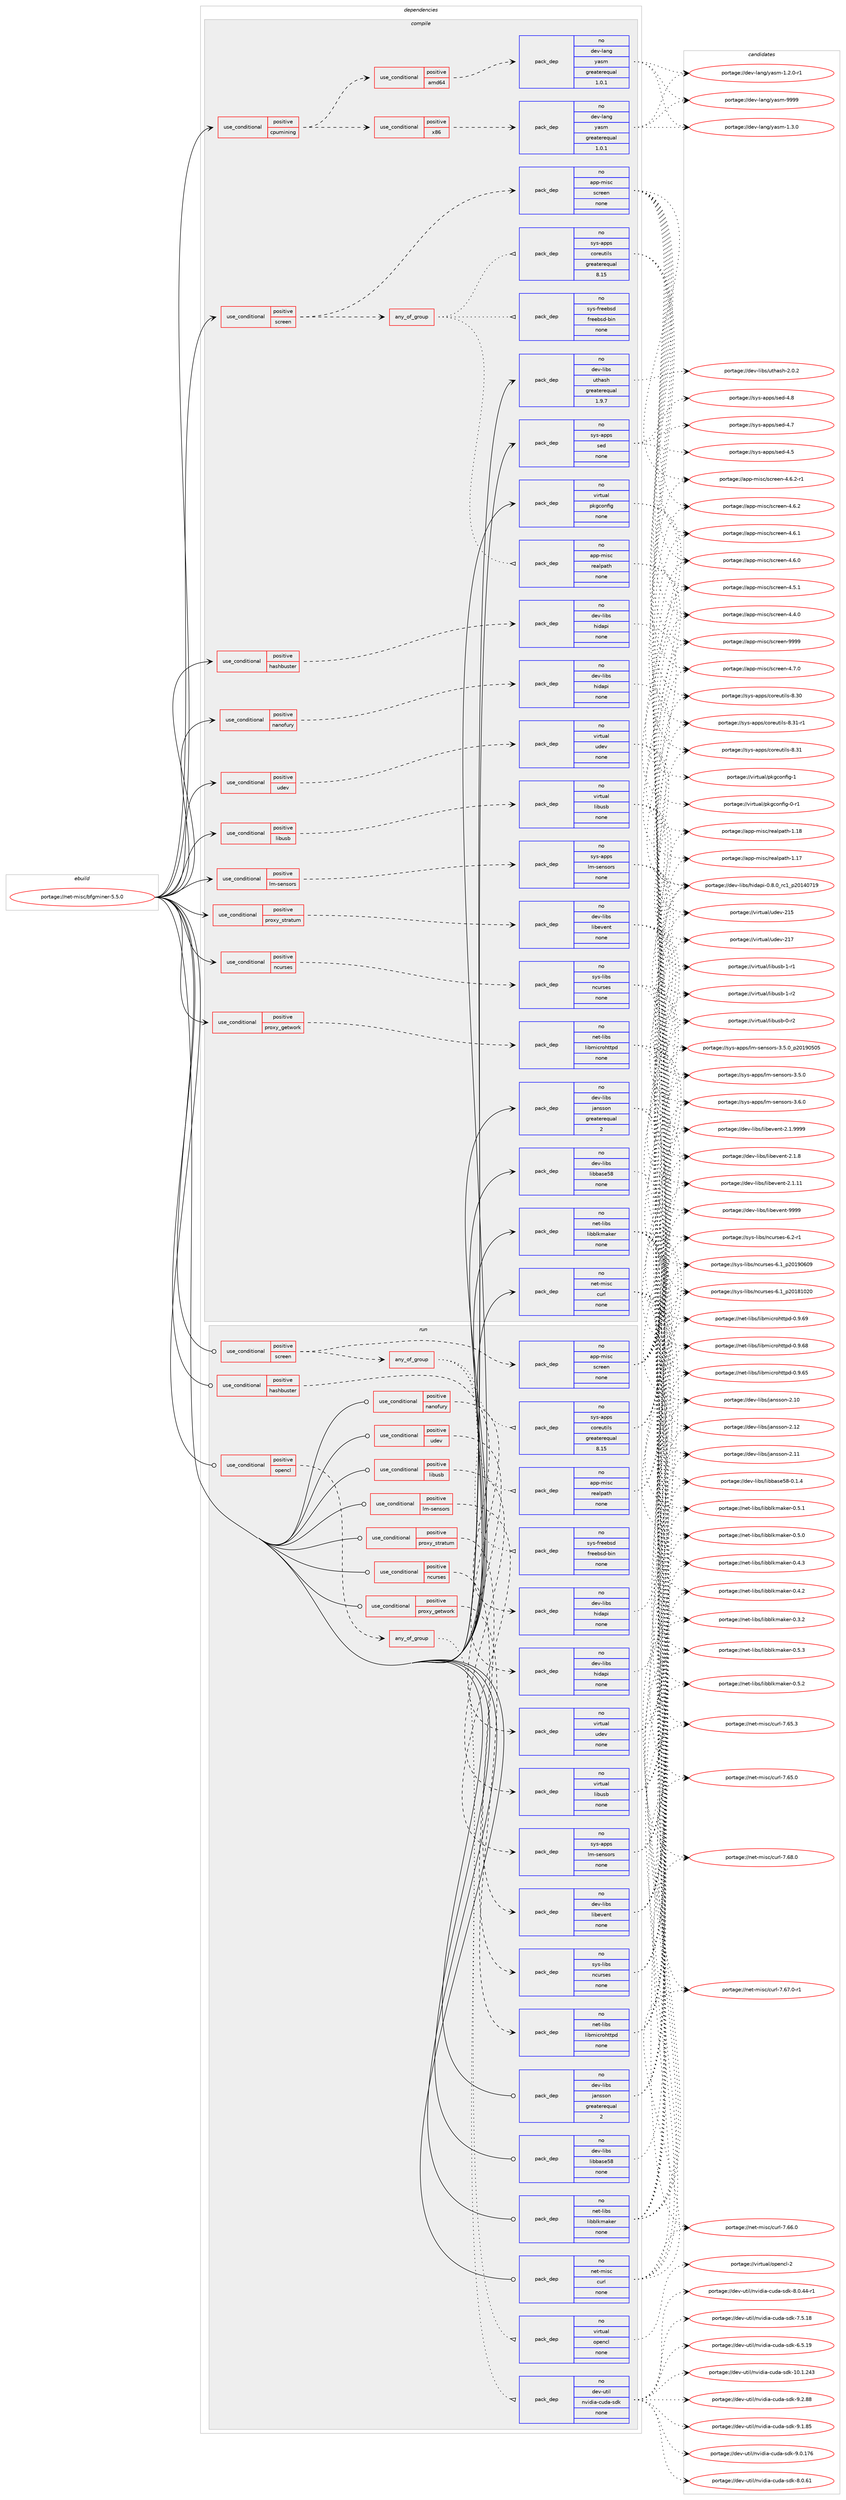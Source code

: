 digraph prolog {

# *************
# Graph options
# *************

newrank=true;
concentrate=true;
compound=true;
graph [rankdir=LR,fontname=Helvetica,fontsize=10,ranksep=1.5];#, ranksep=2.5, nodesep=0.2];
edge  [arrowhead=vee];
node  [fontname=Helvetica,fontsize=10];

# **********
# The ebuild
# **********

subgraph cluster_leftcol {
color=gray;
rank=same;
label=<<i>ebuild</i>>;
id [label="portage://net-misc/bfgminer-5.5.0", color=red, width=4, href="../net-misc/bfgminer-5.5.0.svg"];
}

# ****************
# The dependencies
# ****************

subgraph cluster_midcol {
color=gray;
label=<<i>dependencies</i>>;
subgraph cluster_compile {
fillcolor="#eeeeee";
style=filled;
label=<<i>compile</i>>;
subgraph cond27319 {
dependency130583 [label=<<TABLE BORDER="0" CELLBORDER="1" CELLSPACING="0" CELLPADDING="4"><TR><TD ROWSPAN="3" CELLPADDING="10">use_conditional</TD></TR><TR><TD>positive</TD></TR><TR><TD>cpumining</TD></TR></TABLE>>, shape=none, color=red];
subgraph cond27320 {
dependency130584 [label=<<TABLE BORDER="0" CELLBORDER="1" CELLSPACING="0" CELLPADDING="4"><TR><TD ROWSPAN="3" CELLPADDING="10">use_conditional</TD></TR><TR><TD>positive</TD></TR><TR><TD>amd64</TD></TR></TABLE>>, shape=none, color=red];
subgraph pack101093 {
dependency130585 [label=<<TABLE BORDER="0" CELLBORDER="1" CELLSPACING="0" CELLPADDING="4" WIDTH="220"><TR><TD ROWSPAN="6" CELLPADDING="30">pack_dep</TD></TR><TR><TD WIDTH="110">no</TD></TR><TR><TD>dev-lang</TD></TR><TR><TD>yasm</TD></TR><TR><TD>greaterequal</TD></TR><TR><TD>1.0.1</TD></TR></TABLE>>, shape=none, color=blue];
}
dependency130584:e -> dependency130585:w [weight=20,style="dashed",arrowhead="vee"];
}
dependency130583:e -> dependency130584:w [weight=20,style="dashed",arrowhead="vee"];
subgraph cond27321 {
dependency130586 [label=<<TABLE BORDER="0" CELLBORDER="1" CELLSPACING="0" CELLPADDING="4"><TR><TD ROWSPAN="3" CELLPADDING="10">use_conditional</TD></TR><TR><TD>positive</TD></TR><TR><TD>x86</TD></TR></TABLE>>, shape=none, color=red];
subgraph pack101094 {
dependency130587 [label=<<TABLE BORDER="0" CELLBORDER="1" CELLSPACING="0" CELLPADDING="4" WIDTH="220"><TR><TD ROWSPAN="6" CELLPADDING="30">pack_dep</TD></TR><TR><TD WIDTH="110">no</TD></TR><TR><TD>dev-lang</TD></TR><TR><TD>yasm</TD></TR><TR><TD>greaterequal</TD></TR><TR><TD>1.0.1</TD></TR></TABLE>>, shape=none, color=blue];
}
dependency130586:e -> dependency130587:w [weight=20,style="dashed",arrowhead="vee"];
}
dependency130583:e -> dependency130586:w [weight=20,style="dashed",arrowhead="vee"];
}
id:e -> dependency130583:w [weight=20,style="solid",arrowhead="vee"];
subgraph cond27322 {
dependency130588 [label=<<TABLE BORDER="0" CELLBORDER="1" CELLSPACING="0" CELLPADDING="4"><TR><TD ROWSPAN="3" CELLPADDING="10">use_conditional</TD></TR><TR><TD>positive</TD></TR><TR><TD>hashbuster</TD></TR></TABLE>>, shape=none, color=red];
subgraph pack101095 {
dependency130589 [label=<<TABLE BORDER="0" CELLBORDER="1" CELLSPACING="0" CELLPADDING="4" WIDTH="220"><TR><TD ROWSPAN="6" CELLPADDING="30">pack_dep</TD></TR><TR><TD WIDTH="110">no</TD></TR><TR><TD>dev-libs</TD></TR><TR><TD>hidapi</TD></TR><TR><TD>none</TD></TR><TR><TD></TD></TR></TABLE>>, shape=none, color=blue];
}
dependency130588:e -> dependency130589:w [weight=20,style="dashed",arrowhead="vee"];
}
id:e -> dependency130588:w [weight=20,style="solid",arrowhead="vee"];
subgraph cond27323 {
dependency130590 [label=<<TABLE BORDER="0" CELLBORDER="1" CELLSPACING="0" CELLPADDING="4"><TR><TD ROWSPAN="3" CELLPADDING="10">use_conditional</TD></TR><TR><TD>positive</TD></TR><TR><TD>libusb</TD></TR></TABLE>>, shape=none, color=red];
subgraph pack101096 {
dependency130591 [label=<<TABLE BORDER="0" CELLBORDER="1" CELLSPACING="0" CELLPADDING="4" WIDTH="220"><TR><TD ROWSPAN="6" CELLPADDING="30">pack_dep</TD></TR><TR><TD WIDTH="110">no</TD></TR><TR><TD>virtual</TD></TR><TR><TD>libusb</TD></TR><TR><TD>none</TD></TR><TR><TD></TD></TR></TABLE>>, shape=none, color=blue];
}
dependency130590:e -> dependency130591:w [weight=20,style="dashed",arrowhead="vee"];
}
id:e -> dependency130590:w [weight=20,style="solid",arrowhead="vee"];
subgraph cond27324 {
dependency130592 [label=<<TABLE BORDER="0" CELLBORDER="1" CELLSPACING="0" CELLPADDING="4"><TR><TD ROWSPAN="3" CELLPADDING="10">use_conditional</TD></TR><TR><TD>positive</TD></TR><TR><TD>lm-sensors</TD></TR></TABLE>>, shape=none, color=red];
subgraph pack101097 {
dependency130593 [label=<<TABLE BORDER="0" CELLBORDER="1" CELLSPACING="0" CELLPADDING="4" WIDTH="220"><TR><TD ROWSPAN="6" CELLPADDING="30">pack_dep</TD></TR><TR><TD WIDTH="110">no</TD></TR><TR><TD>sys-apps</TD></TR><TR><TD>lm-sensors</TD></TR><TR><TD>none</TD></TR><TR><TD></TD></TR></TABLE>>, shape=none, color=blue];
}
dependency130592:e -> dependency130593:w [weight=20,style="dashed",arrowhead="vee"];
}
id:e -> dependency130592:w [weight=20,style="solid",arrowhead="vee"];
subgraph cond27325 {
dependency130594 [label=<<TABLE BORDER="0" CELLBORDER="1" CELLSPACING="0" CELLPADDING="4"><TR><TD ROWSPAN="3" CELLPADDING="10">use_conditional</TD></TR><TR><TD>positive</TD></TR><TR><TD>nanofury</TD></TR></TABLE>>, shape=none, color=red];
subgraph pack101098 {
dependency130595 [label=<<TABLE BORDER="0" CELLBORDER="1" CELLSPACING="0" CELLPADDING="4" WIDTH="220"><TR><TD ROWSPAN="6" CELLPADDING="30">pack_dep</TD></TR><TR><TD WIDTH="110">no</TD></TR><TR><TD>dev-libs</TD></TR><TR><TD>hidapi</TD></TR><TR><TD>none</TD></TR><TR><TD></TD></TR></TABLE>>, shape=none, color=blue];
}
dependency130594:e -> dependency130595:w [weight=20,style="dashed",arrowhead="vee"];
}
id:e -> dependency130594:w [weight=20,style="solid",arrowhead="vee"];
subgraph cond27326 {
dependency130596 [label=<<TABLE BORDER="0" CELLBORDER="1" CELLSPACING="0" CELLPADDING="4"><TR><TD ROWSPAN="3" CELLPADDING="10">use_conditional</TD></TR><TR><TD>positive</TD></TR><TR><TD>ncurses</TD></TR></TABLE>>, shape=none, color=red];
subgraph pack101099 {
dependency130597 [label=<<TABLE BORDER="0" CELLBORDER="1" CELLSPACING="0" CELLPADDING="4" WIDTH="220"><TR><TD ROWSPAN="6" CELLPADDING="30">pack_dep</TD></TR><TR><TD WIDTH="110">no</TD></TR><TR><TD>sys-libs</TD></TR><TR><TD>ncurses</TD></TR><TR><TD>none</TD></TR><TR><TD></TD></TR></TABLE>>, shape=none, color=blue];
}
dependency130596:e -> dependency130597:w [weight=20,style="dashed",arrowhead="vee"];
}
id:e -> dependency130596:w [weight=20,style="solid",arrowhead="vee"];
subgraph cond27327 {
dependency130598 [label=<<TABLE BORDER="0" CELLBORDER="1" CELLSPACING="0" CELLPADDING="4"><TR><TD ROWSPAN="3" CELLPADDING="10">use_conditional</TD></TR><TR><TD>positive</TD></TR><TR><TD>proxy_getwork</TD></TR></TABLE>>, shape=none, color=red];
subgraph pack101100 {
dependency130599 [label=<<TABLE BORDER="0" CELLBORDER="1" CELLSPACING="0" CELLPADDING="4" WIDTH="220"><TR><TD ROWSPAN="6" CELLPADDING="30">pack_dep</TD></TR><TR><TD WIDTH="110">no</TD></TR><TR><TD>net-libs</TD></TR><TR><TD>libmicrohttpd</TD></TR><TR><TD>none</TD></TR><TR><TD></TD></TR></TABLE>>, shape=none, color=blue];
}
dependency130598:e -> dependency130599:w [weight=20,style="dashed",arrowhead="vee"];
}
id:e -> dependency130598:w [weight=20,style="solid",arrowhead="vee"];
subgraph cond27328 {
dependency130600 [label=<<TABLE BORDER="0" CELLBORDER="1" CELLSPACING="0" CELLPADDING="4"><TR><TD ROWSPAN="3" CELLPADDING="10">use_conditional</TD></TR><TR><TD>positive</TD></TR><TR><TD>proxy_stratum</TD></TR></TABLE>>, shape=none, color=red];
subgraph pack101101 {
dependency130601 [label=<<TABLE BORDER="0" CELLBORDER="1" CELLSPACING="0" CELLPADDING="4" WIDTH="220"><TR><TD ROWSPAN="6" CELLPADDING="30">pack_dep</TD></TR><TR><TD WIDTH="110">no</TD></TR><TR><TD>dev-libs</TD></TR><TR><TD>libevent</TD></TR><TR><TD>none</TD></TR><TR><TD></TD></TR></TABLE>>, shape=none, color=blue];
}
dependency130600:e -> dependency130601:w [weight=20,style="dashed",arrowhead="vee"];
}
id:e -> dependency130600:w [weight=20,style="solid",arrowhead="vee"];
subgraph cond27329 {
dependency130602 [label=<<TABLE BORDER="0" CELLBORDER="1" CELLSPACING="0" CELLPADDING="4"><TR><TD ROWSPAN="3" CELLPADDING="10">use_conditional</TD></TR><TR><TD>positive</TD></TR><TR><TD>screen</TD></TR></TABLE>>, shape=none, color=red];
subgraph pack101102 {
dependency130603 [label=<<TABLE BORDER="0" CELLBORDER="1" CELLSPACING="0" CELLPADDING="4" WIDTH="220"><TR><TD ROWSPAN="6" CELLPADDING="30">pack_dep</TD></TR><TR><TD WIDTH="110">no</TD></TR><TR><TD>app-misc</TD></TR><TR><TD>screen</TD></TR><TR><TD>none</TD></TR><TR><TD></TD></TR></TABLE>>, shape=none, color=blue];
}
dependency130602:e -> dependency130603:w [weight=20,style="dashed",arrowhead="vee"];
subgraph any2033 {
dependency130604 [label=<<TABLE BORDER="0" CELLBORDER="1" CELLSPACING="0" CELLPADDING="4"><TR><TD CELLPADDING="10">any_of_group</TD></TR></TABLE>>, shape=none, color=red];subgraph pack101103 {
dependency130605 [label=<<TABLE BORDER="0" CELLBORDER="1" CELLSPACING="0" CELLPADDING="4" WIDTH="220"><TR><TD ROWSPAN="6" CELLPADDING="30">pack_dep</TD></TR><TR><TD WIDTH="110">no</TD></TR><TR><TD>sys-apps</TD></TR><TR><TD>coreutils</TD></TR><TR><TD>greaterequal</TD></TR><TR><TD>8.15</TD></TR></TABLE>>, shape=none, color=blue];
}
dependency130604:e -> dependency130605:w [weight=20,style="dotted",arrowhead="oinv"];
subgraph pack101104 {
dependency130606 [label=<<TABLE BORDER="0" CELLBORDER="1" CELLSPACING="0" CELLPADDING="4" WIDTH="220"><TR><TD ROWSPAN="6" CELLPADDING="30">pack_dep</TD></TR><TR><TD WIDTH="110">no</TD></TR><TR><TD>sys-freebsd</TD></TR><TR><TD>freebsd-bin</TD></TR><TR><TD>none</TD></TR><TR><TD></TD></TR></TABLE>>, shape=none, color=blue];
}
dependency130604:e -> dependency130606:w [weight=20,style="dotted",arrowhead="oinv"];
subgraph pack101105 {
dependency130607 [label=<<TABLE BORDER="0" CELLBORDER="1" CELLSPACING="0" CELLPADDING="4" WIDTH="220"><TR><TD ROWSPAN="6" CELLPADDING="30">pack_dep</TD></TR><TR><TD WIDTH="110">no</TD></TR><TR><TD>app-misc</TD></TR><TR><TD>realpath</TD></TR><TR><TD>none</TD></TR><TR><TD></TD></TR></TABLE>>, shape=none, color=blue];
}
dependency130604:e -> dependency130607:w [weight=20,style="dotted",arrowhead="oinv"];
}
dependency130602:e -> dependency130604:w [weight=20,style="dashed",arrowhead="vee"];
}
id:e -> dependency130602:w [weight=20,style="solid",arrowhead="vee"];
subgraph cond27330 {
dependency130608 [label=<<TABLE BORDER="0" CELLBORDER="1" CELLSPACING="0" CELLPADDING="4"><TR><TD ROWSPAN="3" CELLPADDING="10">use_conditional</TD></TR><TR><TD>positive</TD></TR><TR><TD>udev</TD></TR></TABLE>>, shape=none, color=red];
subgraph pack101106 {
dependency130609 [label=<<TABLE BORDER="0" CELLBORDER="1" CELLSPACING="0" CELLPADDING="4" WIDTH="220"><TR><TD ROWSPAN="6" CELLPADDING="30">pack_dep</TD></TR><TR><TD WIDTH="110">no</TD></TR><TR><TD>virtual</TD></TR><TR><TD>udev</TD></TR><TR><TD>none</TD></TR><TR><TD></TD></TR></TABLE>>, shape=none, color=blue];
}
dependency130608:e -> dependency130609:w [weight=20,style="dashed",arrowhead="vee"];
}
id:e -> dependency130608:w [weight=20,style="solid",arrowhead="vee"];
subgraph pack101107 {
dependency130610 [label=<<TABLE BORDER="0" CELLBORDER="1" CELLSPACING="0" CELLPADDING="4" WIDTH="220"><TR><TD ROWSPAN="6" CELLPADDING="30">pack_dep</TD></TR><TR><TD WIDTH="110">no</TD></TR><TR><TD>dev-libs</TD></TR><TR><TD>jansson</TD></TR><TR><TD>greaterequal</TD></TR><TR><TD>2</TD></TR></TABLE>>, shape=none, color=blue];
}
id:e -> dependency130610:w [weight=20,style="solid",arrowhead="vee"];
subgraph pack101108 {
dependency130611 [label=<<TABLE BORDER="0" CELLBORDER="1" CELLSPACING="0" CELLPADDING="4" WIDTH="220"><TR><TD ROWSPAN="6" CELLPADDING="30">pack_dep</TD></TR><TR><TD WIDTH="110">no</TD></TR><TR><TD>dev-libs</TD></TR><TR><TD>libbase58</TD></TR><TR><TD>none</TD></TR><TR><TD></TD></TR></TABLE>>, shape=none, color=blue];
}
id:e -> dependency130611:w [weight=20,style="solid",arrowhead="vee"];
subgraph pack101109 {
dependency130612 [label=<<TABLE BORDER="0" CELLBORDER="1" CELLSPACING="0" CELLPADDING="4" WIDTH="220"><TR><TD ROWSPAN="6" CELLPADDING="30">pack_dep</TD></TR><TR><TD WIDTH="110">no</TD></TR><TR><TD>dev-libs</TD></TR><TR><TD>uthash</TD></TR><TR><TD>greaterequal</TD></TR><TR><TD>1.9.7</TD></TR></TABLE>>, shape=none, color=blue];
}
id:e -> dependency130612:w [weight=20,style="solid",arrowhead="vee"];
subgraph pack101110 {
dependency130613 [label=<<TABLE BORDER="0" CELLBORDER="1" CELLSPACING="0" CELLPADDING="4" WIDTH="220"><TR><TD ROWSPAN="6" CELLPADDING="30">pack_dep</TD></TR><TR><TD WIDTH="110">no</TD></TR><TR><TD>net-libs</TD></TR><TR><TD>libblkmaker</TD></TR><TR><TD>none</TD></TR><TR><TD></TD></TR></TABLE>>, shape=none, color=blue];
}
id:e -> dependency130613:w [weight=20,style="solid",arrowhead="vee"];
subgraph pack101111 {
dependency130614 [label=<<TABLE BORDER="0" CELLBORDER="1" CELLSPACING="0" CELLPADDING="4" WIDTH="220"><TR><TD ROWSPAN="6" CELLPADDING="30">pack_dep</TD></TR><TR><TD WIDTH="110">no</TD></TR><TR><TD>net-misc</TD></TR><TR><TD>curl</TD></TR><TR><TD>none</TD></TR><TR><TD></TD></TR></TABLE>>, shape=none, color=blue];
}
id:e -> dependency130614:w [weight=20,style="solid",arrowhead="vee"];
subgraph pack101112 {
dependency130615 [label=<<TABLE BORDER="0" CELLBORDER="1" CELLSPACING="0" CELLPADDING="4" WIDTH="220"><TR><TD ROWSPAN="6" CELLPADDING="30">pack_dep</TD></TR><TR><TD WIDTH="110">no</TD></TR><TR><TD>sys-apps</TD></TR><TR><TD>sed</TD></TR><TR><TD>none</TD></TR><TR><TD></TD></TR></TABLE>>, shape=none, color=blue];
}
id:e -> dependency130615:w [weight=20,style="solid",arrowhead="vee"];
subgraph pack101113 {
dependency130616 [label=<<TABLE BORDER="0" CELLBORDER="1" CELLSPACING="0" CELLPADDING="4" WIDTH="220"><TR><TD ROWSPAN="6" CELLPADDING="30">pack_dep</TD></TR><TR><TD WIDTH="110">no</TD></TR><TR><TD>virtual</TD></TR><TR><TD>pkgconfig</TD></TR><TR><TD>none</TD></TR><TR><TD></TD></TR></TABLE>>, shape=none, color=blue];
}
id:e -> dependency130616:w [weight=20,style="solid",arrowhead="vee"];
}
subgraph cluster_compileandrun {
fillcolor="#eeeeee";
style=filled;
label=<<i>compile and run</i>>;
}
subgraph cluster_run {
fillcolor="#eeeeee";
style=filled;
label=<<i>run</i>>;
subgraph cond27331 {
dependency130617 [label=<<TABLE BORDER="0" CELLBORDER="1" CELLSPACING="0" CELLPADDING="4"><TR><TD ROWSPAN="3" CELLPADDING="10">use_conditional</TD></TR><TR><TD>positive</TD></TR><TR><TD>hashbuster</TD></TR></TABLE>>, shape=none, color=red];
subgraph pack101114 {
dependency130618 [label=<<TABLE BORDER="0" CELLBORDER="1" CELLSPACING="0" CELLPADDING="4" WIDTH="220"><TR><TD ROWSPAN="6" CELLPADDING="30">pack_dep</TD></TR><TR><TD WIDTH="110">no</TD></TR><TR><TD>dev-libs</TD></TR><TR><TD>hidapi</TD></TR><TR><TD>none</TD></TR><TR><TD></TD></TR></TABLE>>, shape=none, color=blue];
}
dependency130617:e -> dependency130618:w [weight=20,style="dashed",arrowhead="vee"];
}
id:e -> dependency130617:w [weight=20,style="solid",arrowhead="odot"];
subgraph cond27332 {
dependency130619 [label=<<TABLE BORDER="0" CELLBORDER="1" CELLSPACING="0" CELLPADDING="4"><TR><TD ROWSPAN="3" CELLPADDING="10">use_conditional</TD></TR><TR><TD>positive</TD></TR><TR><TD>libusb</TD></TR></TABLE>>, shape=none, color=red];
subgraph pack101115 {
dependency130620 [label=<<TABLE BORDER="0" CELLBORDER="1" CELLSPACING="0" CELLPADDING="4" WIDTH="220"><TR><TD ROWSPAN="6" CELLPADDING="30">pack_dep</TD></TR><TR><TD WIDTH="110">no</TD></TR><TR><TD>virtual</TD></TR><TR><TD>libusb</TD></TR><TR><TD>none</TD></TR><TR><TD></TD></TR></TABLE>>, shape=none, color=blue];
}
dependency130619:e -> dependency130620:w [weight=20,style="dashed",arrowhead="vee"];
}
id:e -> dependency130619:w [weight=20,style="solid",arrowhead="odot"];
subgraph cond27333 {
dependency130621 [label=<<TABLE BORDER="0" CELLBORDER="1" CELLSPACING="0" CELLPADDING="4"><TR><TD ROWSPAN="3" CELLPADDING="10">use_conditional</TD></TR><TR><TD>positive</TD></TR><TR><TD>lm-sensors</TD></TR></TABLE>>, shape=none, color=red];
subgraph pack101116 {
dependency130622 [label=<<TABLE BORDER="0" CELLBORDER="1" CELLSPACING="0" CELLPADDING="4" WIDTH="220"><TR><TD ROWSPAN="6" CELLPADDING="30">pack_dep</TD></TR><TR><TD WIDTH="110">no</TD></TR><TR><TD>sys-apps</TD></TR><TR><TD>lm-sensors</TD></TR><TR><TD>none</TD></TR><TR><TD></TD></TR></TABLE>>, shape=none, color=blue];
}
dependency130621:e -> dependency130622:w [weight=20,style="dashed",arrowhead="vee"];
}
id:e -> dependency130621:w [weight=20,style="solid",arrowhead="odot"];
subgraph cond27334 {
dependency130623 [label=<<TABLE BORDER="0" CELLBORDER="1" CELLSPACING="0" CELLPADDING="4"><TR><TD ROWSPAN="3" CELLPADDING="10">use_conditional</TD></TR><TR><TD>positive</TD></TR><TR><TD>nanofury</TD></TR></TABLE>>, shape=none, color=red];
subgraph pack101117 {
dependency130624 [label=<<TABLE BORDER="0" CELLBORDER="1" CELLSPACING="0" CELLPADDING="4" WIDTH="220"><TR><TD ROWSPAN="6" CELLPADDING="30">pack_dep</TD></TR><TR><TD WIDTH="110">no</TD></TR><TR><TD>dev-libs</TD></TR><TR><TD>hidapi</TD></TR><TR><TD>none</TD></TR><TR><TD></TD></TR></TABLE>>, shape=none, color=blue];
}
dependency130623:e -> dependency130624:w [weight=20,style="dashed",arrowhead="vee"];
}
id:e -> dependency130623:w [weight=20,style="solid",arrowhead="odot"];
subgraph cond27335 {
dependency130625 [label=<<TABLE BORDER="0" CELLBORDER="1" CELLSPACING="0" CELLPADDING="4"><TR><TD ROWSPAN="3" CELLPADDING="10">use_conditional</TD></TR><TR><TD>positive</TD></TR><TR><TD>ncurses</TD></TR></TABLE>>, shape=none, color=red];
subgraph pack101118 {
dependency130626 [label=<<TABLE BORDER="0" CELLBORDER="1" CELLSPACING="0" CELLPADDING="4" WIDTH="220"><TR><TD ROWSPAN="6" CELLPADDING="30">pack_dep</TD></TR><TR><TD WIDTH="110">no</TD></TR><TR><TD>sys-libs</TD></TR><TR><TD>ncurses</TD></TR><TR><TD>none</TD></TR><TR><TD></TD></TR></TABLE>>, shape=none, color=blue];
}
dependency130625:e -> dependency130626:w [weight=20,style="dashed",arrowhead="vee"];
}
id:e -> dependency130625:w [weight=20,style="solid",arrowhead="odot"];
subgraph cond27336 {
dependency130627 [label=<<TABLE BORDER="0" CELLBORDER="1" CELLSPACING="0" CELLPADDING="4"><TR><TD ROWSPAN="3" CELLPADDING="10">use_conditional</TD></TR><TR><TD>positive</TD></TR><TR><TD>opencl</TD></TR></TABLE>>, shape=none, color=red];
subgraph any2034 {
dependency130628 [label=<<TABLE BORDER="0" CELLBORDER="1" CELLSPACING="0" CELLPADDING="4"><TR><TD CELLPADDING="10">any_of_group</TD></TR></TABLE>>, shape=none, color=red];subgraph pack101119 {
dependency130629 [label=<<TABLE BORDER="0" CELLBORDER="1" CELLSPACING="0" CELLPADDING="4" WIDTH="220"><TR><TD ROWSPAN="6" CELLPADDING="30">pack_dep</TD></TR><TR><TD WIDTH="110">no</TD></TR><TR><TD>virtual</TD></TR><TR><TD>opencl</TD></TR><TR><TD>none</TD></TR><TR><TD></TD></TR></TABLE>>, shape=none, color=blue];
}
dependency130628:e -> dependency130629:w [weight=20,style="dotted",arrowhead="oinv"];
subgraph pack101120 {
dependency130630 [label=<<TABLE BORDER="0" CELLBORDER="1" CELLSPACING="0" CELLPADDING="4" WIDTH="220"><TR><TD ROWSPAN="6" CELLPADDING="30">pack_dep</TD></TR><TR><TD WIDTH="110">no</TD></TR><TR><TD>dev-util</TD></TR><TR><TD>nvidia-cuda-sdk</TD></TR><TR><TD>none</TD></TR><TR><TD></TD></TR></TABLE>>, shape=none, color=blue];
}
dependency130628:e -> dependency130630:w [weight=20,style="dotted",arrowhead="oinv"];
}
dependency130627:e -> dependency130628:w [weight=20,style="dashed",arrowhead="vee"];
}
id:e -> dependency130627:w [weight=20,style="solid",arrowhead="odot"];
subgraph cond27337 {
dependency130631 [label=<<TABLE BORDER="0" CELLBORDER="1" CELLSPACING="0" CELLPADDING="4"><TR><TD ROWSPAN="3" CELLPADDING="10">use_conditional</TD></TR><TR><TD>positive</TD></TR><TR><TD>proxy_getwork</TD></TR></TABLE>>, shape=none, color=red];
subgraph pack101121 {
dependency130632 [label=<<TABLE BORDER="0" CELLBORDER="1" CELLSPACING="0" CELLPADDING="4" WIDTH="220"><TR><TD ROWSPAN="6" CELLPADDING="30">pack_dep</TD></TR><TR><TD WIDTH="110">no</TD></TR><TR><TD>net-libs</TD></TR><TR><TD>libmicrohttpd</TD></TR><TR><TD>none</TD></TR><TR><TD></TD></TR></TABLE>>, shape=none, color=blue];
}
dependency130631:e -> dependency130632:w [weight=20,style="dashed",arrowhead="vee"];
}
id:e -> dependency130631:w [weight=20,style="solid",arrowhead="odot"];
subgraph cond27338 {
dependency130633 [label=<<TABLE BORDER="0" CELLBORDER="1" CELLSPACING="0" CELLPADDING="4"><TR><TD ROWSPAN="3" CELLPADDING="10">use_conditional</TD></TR><TR><TD>positive</TD></TR><TR><TD>proxy_stratum</TD></TR></TABLE>>, shape=none, color=red];
subgraph pack101122 {
dependency130634 [label=<<TABLE BORDER="0" CELLBORDER="1" CELLSPACING="0" CELLPADDING="4" WIDTH="220"><TR><TD ROWSPAN="6" CELLPADDING="30">pack_dep</TD></TR><TR><TD WIDTH="110">no</TD></TR><TR><TD>dev-libs</TD></TR><TR><TD>libevent</TD></TR><TR><TD>none</TD></TR><TR><TD></TD></TR></TABLE>>, shape=none, color=blue];
}
dependency130633:e -> dependency130634:w [weight=20,style="dashed",arrowhead="vee"];
}
id:e -> dependency130633:w [weight=20,style="solid",arrowhead="odot"];
subgraph cond27339 {
dependency130635 [label=<<TABLE BORDER="0" CELLBORDER="1" CELLSPACING="0" CELLPADDING="4"><TR><TD ROWSPAN="3" CELLPADDING="10">use_conditional</TD></TR><TR><TD>positive</TD></TR><TR><TD>screen</TD></TR></TABLE>>, shape=none, color=red];
subgraph pack101123 {
dependency130636 [label=<<TABLE BORDER="0" CELLBORDER="1" CELLSPACING="0" CELLPADDING="4" WIDTH="220"><TR><TD ROWSPAN="6" CELLPADDING="30">pack_dep</TD></TR><TR><TD WIDTH="110">no</TD></TR><TR><TD>app-misc</TD></TR><TR><TD>screen</TD></TR><TR><TD>none</TD></TR><TR><TD></TD></TR></TABLE>>, shape=none, color=blue];
}
dependency130635:e -> dependency130636:w [weight=20,style="dashed",arrowhead="vee"];
subgraph any2035 {
dependency130637 [label=<<TABLE BORDER="0" CELLBORDER="1" CELLSPACING="0" CELLPADDING="4"><TR><TD CELLPADDING="10">any_of_group</TD></TR></TABLE>>, shape=none, color=red];subgraph pack101124 {
dependency130638 [label=<<TABLE BORDER="0" CELLBORDER="1" CELLSPACING="0" CELLPADDING="4" WIDTH="220"><TR><TD ROWSPAN="6" CELLPADDING="30">pack_dep</TD></TR><TR><TD WIDTH="110">no</TD></TR><TR><TD>sys-apps</TD></TR><TR><TD>coreutils</TD></TR><TR><TD>greaterequal</TD></TR><TR><TD>8.15</TD></TR></TABLE>>, shape=none, color=blue];
}
dependency130637:e -> dependency130638:w [weight=20,style="dotted",arrowhead="oinv"];
subgraph pack101125 {
dependency130639 [label=<<TABLE BORDER="0" CELLBORDER="1" CELLSPACING="0" CELLPADDING="4" WIDTH="220"><TR><TD ROWSPAN="6" CELLPADDING="30">pack_dep</TD></TR><TR><TD WIDTH="110">no</TD></TR><TR><TD>sys-freebsd</TD></TR><TR><TD>freebsd-bin</TD></TR><TR><TD>none</TD></TR><TR><TD></TD></TR></TABLE>>, shape=none, color=blue];
}
dependency130637:e -> dependency130639:w [weight=20,style="dotted",arrowhead="oinv"];
subgraph pack101126 {
dependency130640 [label=<<TABLE BORDER="0" CELLBORDER="1" CELLSPACING="0" CELLPADDING="4" WIDTH="220"><TR><TD ROWSPAN="6" CELLPADDING="30">pack_dep</TD></TR><TR><TD WIDTH="110">no</TD></TR><TR><TD>app-misc</TD></TR><TR><TD>realpath</TD></TR><TR><TD>none</TD></TR><TR><TD></TD></TR></TABLE>>, shape=none, color=blue];
}
dependency130637:e -> dependency130640:w [weight=20,style="dotted",arrowhead="oinv"];
}
dependency130635:e -> dependency130637:w [weight=20,style="dashed",arrowhead="vee"];
}
id:e -> dependency130635:w [weight=20,style="solid",arrowhead="odot"];
subgraph cond27340 {
dependency130641 [label=<<TABLE BORDER="0" CELLBORDER="1" CELLSPACING="0" CELLPADDING="4"><TR><TD ROWSPAN="3" CELLPADDING="10">use_conditional</TD></TR><TR><TD>positive</TD></TR><TR><TD>udev</TD></TR></TABLE>>, shape=none, color=red];
subgraph pack101127 {
dependency130642 [label=<<TABLE BORDER="0" CELLBORDER="1" CELLSPACING="0" CELLPADDING="4" WIDTH="220"><TR><TD ROWSPAN="6" CELLPADDING="30">pack_dep</TD></TR><TR><TD WIDTH="110">no</TD></TR><TR><TD>virtual</TD></TR><TR><TD>udev</TD></TR><TR><TD>none</TD></TR><TR><TD></TD></TR></TABLE>>, shape=none, color=blue];
}
dependency130641:e -> dependency130642:w [weight=20,style="dashed",arrowhead="vee"];
}
id:e -> dependency130641:w [weight=20,style="solid",arrowhead="odot"];
subgraph pack101128 {
dependency130643 [label=<<TABLE BORDER="0" CELLBORDER="1" CELLSPACING="0" CELLPADDING="4" WIDTH="220"><TR><TD ROWSPAN="6" CELLPADDING="30">pack_dep</TD></TR><TR><TD WIDTH="110">no</TD></TR><TR><TD>dev-libs</TD></TR><TR><TD>jansson</TD></TR><TR><TD>greaterequal</TD></TR><TR><TD>2</TD></TR></TABLE>>, shape=none, color=blue];
}
id:e -> dependency130643:w [weight=20,style="solid",arrowhead="odot"];
subgraph pack101129 {
dependency130644 [label=<<TABLE BORDER="0" CELLBORDER="1" CELLSPACING="0" CELLPADDING="4" WIDTH="220"><TR><TD ROWSPAN="6" CELLPADDING="30">pack_dep</TD></TR><TR><TD WIDTH="110">no</TD></TR><TR><TD>dev-libs</TD></TR><TR><TD>libbase58</TD></TR><TR><TD>none</TD></TR><TR><TD></TD></TR></TABLE>>, shape=none, color=blue];
}
id:e -> dependency130644:w [weight=20,style="solid",arrowhead="odot"];
subgraph pack101130 {
dependency130645 [label=<<TABLE BORDER="0" CELLBORDER="1" CELLSPACING="0" CELLPADDING="4" WIDTH="220"><TR><TD ROWSPAN="6" CELLPADDING="30">pack_dep</TD></TR><TR><TD WIDTH="110">no</TD></TR><TR><TD>net-libs</TD></TR><TR><TD>libblkmaker</TD></TR><TR><TD>none</TD></TR><TR><TD></TD></TR></TABLE>>, shape=none, color=blue];
}
id:e -> dependency130645:w [weight=20,style="solid",arrowhead="odot"];
subgraph pack101131 {
dependency130646 [label=<<TABLE BORDER="0" CELLBORDER="1" CELLSPACING="0" CELLPADDING="4" WIDTH="220"><TR><TD ROWSPAN="6" CELLPADDING="30">pack_dep</TD></TR><TR><TD WIDTH="110">no</TD></TR><TR><TD>net-misc</TD></TR><TR><TD>curl</TD></TR><TR><TD>none</TD></TR><TR><TD></TD></TR></TABLE>>, shape=none, color=blue];
}
id:e -> dependency130646:w [weight=20,style="solid",arrowhead="odot"];
}
}

# **************
# The candidates
# **************

subgraph cluster_choices {
rank=same;
color=gray;
label=<<i>candidates</i>>;

subgraph choice101093 {
color=black;
nodesep=1;
choice100101118451089711010347121971151094557575757 [label="portage://dev-lang/yasm-9999", color=red, width=4,href="../dev-lang/yasm-9999.svg"];
choice10010111845108971101034712197115109454946514648 [label="portage://dev-lang/yasm-1.3.0", color=red, width=4,href="../dev-lang/yasm-1.3.0.svg"];
choice100101118451089711010347121971151094549465046484511449 [label="portage://dev-lang/yasm-1.2.0-r1", color=red, width=4,href="../dev-lang/yasm-1.2.0-r1.svg"];
dependency130585:e -> choice100101118451089711010347121971151094557575757:w [style=dotted,weight="100"];
dependency130585:e -> choice10010111845108971101034712197115109454946514648:w [style=dotted,weight="100"];
dependency130585:e -> choice100101118451089711010347121971151094549465046484511449:w [style=dotted,weight="100"];
}
subgraph choice101094 {
color=black;
nodesep=1;
choice100101118451089711010347121971151094557575757 [label="portage://dev-lang/yasm-9999", color=red, width=4,href="../dev-lang/yasm-9999.svg"];
choice10010111845108971101034712197115109454946514648 [label="portage://dev-lang/yasm-1.3.0", color=red, width=4,href="../dev-lang/yasm-1.3.0.svg"];
choice100101118451089711010347121971151094549465046484511449 [label="portage://dev-lang/yasm-1.2.0-r1", color=red, width=4,href="../dev-lang/yasm-1.2.0-r1.svg"];
dependency130587:e -> choice100101118451089711010347121971151094557575757:w [style=dotted,weight="100"];
dependency130587:e -> choice10010111845108971101034712197115109454946514648:w [style=dotted,weight="100"];
dependency130587:e -> choice100101118451089711010347121971151094549465046484511449:w [style=dotted,weight="100"];
}
subgraph choice101095 {
color=black;
nodesep=1;
choice10010111845108105981154710410510097112105454846564648951149949951125048495248554957 [label="portage://dev-libs/hidapi-0.8.0_rc1_p20140719", color=red, width=4,href="../dev-libs/hidapi-0.8.0_rc1_p20140719.svg"];
dependency130589:e -> choice10010111845108105981154710410510097112105454846564648951149949951125048495248554957:w [style=dotted,weight="100"];
}
subgraph choice101096 {
color=black;
nodesep=1;
choice1181051141161179710847108105981171159845494511450 [label="portage://virtual/libusb-1-r2", color=red, width=4,href="../virtual/libusb-1-r2.svg"];
choice1181051141161179710847108105981171159845494511449 [label="portage://virtual/libusb-1-r1", color=red, width=4,href="../virtual/libusb-1-r1.svg"];
choice1181051141161179710847108105981171159845484511450 [label="portage://virtual/libusb-0-r2", color=red, width=4,href="../virtual/libusb-0-r2.svg"];
dependency130591:e -> choice1181051141161179710847108105981171159845494511450:w [style=dotted,weight="100"];
dependency130591:e -> choice1181051141161179710847108105981171159845494511449:w [style=dotted,weight="100"];
dependency130591:e -> choice1181051141161179710847108105981171159845484511450:w [style=dotted,weight="100"];
}
subgraph choice101097 {
color=black;
nodesep=1;
choice11512111545971121121154710810945115101110115111114115455146544648 [label="portage://sys-apps/lm-sensors-3.6.0", color=red, width=4,href="../sys-apps/lm-sensors-3.6.0.svg"];
choice11512111545971121121154710810945115101110115111114115455146534648951125048495748534853 [label="portage://sys-apps/lm-sensors-3.5.0_p20190505", color=red, width=4,href="../sys-apps/lm-sensors-3.5.0_p20190505.svg"];
choice11512111545971121121154710810945115101110115111114115455146534648 [label="portage://sys-apps/lm-sensors-3.5.0", color=red, width=4,href="../sys-apps/lm-sensors-3.5.0.svg"];
dependency130593:e -> choice11512111545971121121154710810945115101110115111114115455146544648:w [style=dotted,weight="100"];
dependency130593:e -> choice11512111545971121121154710810945115101110115111114115455146534648951125048495748534853:w [style=dotted,weight="100"];
dependency130593:e -> choice11512111545971121121154710810945115101110115111114115455146534648:w [style=dotted,weight="100"];
}
subgraph choice101098 {
color=black;
nodesep=1;
choice10010111845108105981154710410510097112105454846564648951149949951125048495248554957 [label="portage://dev-libs/hidapi-0.8.0_rc1_p20140719", color=red, width=4,href="../dev-libs/hidapi-0.8.0_rc1_p20140719.svg"];
dependency130595:e -> choice10010111845108105981154710410510097112105454846564648951149949951125048495248554957:w [style=dotted,weight="100"];
}
subgraph choice101099 {
color=black;
nodesep=1;
choice11512111545108105981154711099117114115101115455446504511449 [label="portage://sys-libs/ncurses-6.2-r1", color=red, width=4,href="../sys-libs/ncurses-6.2-r1.svg"];
choice1151211154510810598115471109911711411510111545544649951125048495748544857 [label="portage://sys-libs/ncurses-6.1_p20190609", color=red, width=4,href="../sys-libs/ncurses-6.1_p20190609.svg"];
choice1151211154510810598115471109911711411510111545544649951125048495649485048 [label="portage://sys-libs/ncurses-6.1_p20181020", color=red, width=4,href="../sys-libs/ncurses-6.1_p20181020.svg"];
dependency130597:e -> choice11512111545108105981154711099117114115101115455446504511449:w [style=dotted,weight="100"];
dependency130597:e -> choice1151211154510810598115471109911711411510111545544649951125048495748544857:w [style=dotted,weight="100"];
dependency130597:e -> choice1151211154510810598115471109911711411510111545544649951125048495649485048:w [style=dotted,weight="100"];
}
subgraph choice101100 {
color=black;
nodesep=1;
choice110101116451081059811547108105981091059911411110411611611210045484657465457 [label="portage://net-libs/libmicrohttpd-0.9.69", color=red, width=4,href="../net-libs/libmicrohttpd-0.9.69.svg"];
choice110101116451081059811547108105981091059911411110411611611210045484657465456 [label="portage://net-libs/libmicrohttpd-0.9.68", color=red, width=4,href="../net-libs/libmicrohttpd-0.9.68.svg"];
choice110101116451081059811547108105981091059911411110411611611210045484657465453 [label="portage://net-libs/libmicrohttpd-0.9.65", color=red, width=4,href="../net-libs/libmicrohttpd-0.9.65.svg"];
dependency130599:e -> choice110101116451081059811547108105981091059911411110411611611210045484657465457:w [style=dotted,weight="100"];
dependency130599:e -> choice110101116451081059811547108105981091059911411110411611611210045484657465456:w [style=dotted,weight="100"];
dependency130599:e -> choice110101116451081059811547108105981091059911411110411611611210045484657465453:w [style=dotted,weight="100"];
}
subgraph choice101101 {
color=black;
nodesep=1;
choice100101118451081059811547108105981011181011101164557575757 [label="portage://dev-libs/libevent-9999", color=red, width=4,href="../dev-libs/libevent-9999.svg"];
choice10010111845108105981154710810598101118101110116455046494657575757 [label="portage://dev-libs/libevent-2.1.9999", color=red, width=4,href="../dev-libs/libevent-2.1.9999.svg"];
choice10010111845108105981154710810598101118101110116455046494656 [label="portage://dev-libs/libevent-2.1.8", color=red, width=4,href="../dev-libs/libevent-2.1.8.svg"];
choice1001011184510810598115471081059810111810111011645504649464949 [label="portage://dev-libs/libevent-2.1.11", color=red, width=4,href="../dev-libs/libevent-2.1.11.svg"];
dependency130601:e -> choice100101118451081059811547108105981011181011101164557575757:w [style=dotted,weight="100"];
dependency130601:e -> choice10010111845108105981154710810598101118101110116455046494657575757:w [style=dotted,weight="100"];
dependency130601:e -> choice10010111845108105981154710810598101118101110116455046494656:w [style=dotted,weight="100"];
dependency130601:e -> choice1001011184510810598115471081059810111810111011645504649464949:w [style=dotted,weight="100"];
}
subgraph choice101102 {
color=black;
nodesep=1;
choice97112112451091051159947115991141011011104557575757 [label="portage://app-misc/screen-9999", color=red, width=4,href="../app-misc/screen-9999.svg"];
choice9711211245109105115994711599114101101110455246554648 [label="portage://app-misc/screen-4.7.0", color=red, width=4,href="../app-misc/screen-4.7.0.svg"];
choice97112112451091051159947115991141011011104552465446504511449 [label="portage://app-misc/screen-4.6.2-r1", color=red, width=4,href="../app-misc/screen-4.6.2-r1.svg"];
choice9711211245109105115994711599114101101110455246544650 [label="portage://app-misc/screen-4.6.2", color=red, width=4,href="../app-misc/screen-4.6.2.svg"];
choice9711211245109105115994711599114101101110455246544649 [label="portage://app-misc/screen-4.6.1", color=red, width=4,href="../app-misc/screen-4.6.1.svg"];
choice9711211245109105115994711599114101101110455246544648 [label="portage://app-misc/screen-4.6.0", color=red, width=4,href="../app-misc/screen-4.6.0.svg"];
choice9711211245109105115994711599114101101110455246534649 [label="portage://app-misc/screen-4.5.1", color=red, width=4,href="../app-misc/screen-4.5.1.svg"];
choice9711211245109105115994711599114101101110455246524648 [label="portage://app-misc/screen-4.4.0", color=red, width=4,href="../app-misc/screen-4.4.0.svg"];
dependency130603:e -> choice97112112451091051159947115991141011011104557575757:w [style=dotted,weight="100"];
dependency130603:e -> choice9711211245109105115994711599114101101110455246554648:w [style=dotted,weight="100"];
dependency130603:e -> choice97112112451091051159947115991141011011104552465446504511449:w [style=dotted,weight="100"];
dependency130603:e -> choice9711211245109105115994711599114101101110455246544650:w [style=dotted,weight="100"];
dependency130603:e -> choice9711211245109105115994711599114101101110455246544649:w [style=dotted,weight="100"];
dependency130603:e -> choice9711211245109105115994711599114101101110455246544648:w [style=dotted,weight="100"];
dependency130603:e -> choice9711211245109105115994711599114101101110455246534649:w [style=dotted,weight="100"];
dependency130603:e -> choice9711211245109105115994711599114101101110455246524648:w [style=dotted,weight="100"];
}
subgraph choice101103 {
color=black;
nodesep=1;
choice1151211154597112112115479911111410111711610510811545564651494511449 [label="portage://sys-apps/coreutils-8.31-r1", color=red, width=4,href="../sys-apps/coreutils-8.31-r1.svg"];
choice115121115459711211211547991111141011171161051081154556465149 [label="portage://sys-apps/coreutils-8.31", color=red, width=4,href="../sys-apps/coreutils-8.31.svg"];
choice115121115459711211211547991111141011171161051081154556465148 [label="portage://sys-apps/coreutils-8.30", color=red, width=4,href="../sys-apps/coreutils-8.30.svg"];
dependency130605:e -> choice1151211154597112112115479911111410111711610510811545564651494511449:w [style=dotted,weight="100"];
dependency130605:e -> choice115121115459711211211547991111141011171161051081154556465149:w [style=dotted,weight="100"];
dependency130605:e -> choice115121115459711211211547991111141011171161051081154556465148:w [style=dotted,weight="100"];
}
subgraph choice101104 {
color=black;
nodesep=1;
}
subgraph choice101105 {
color=black;
nodesep=1;
choice9711211245109105115994711410197108112971161044549464956 [label="portage://app-misc/realpath-1.18", color=red, width=4,href="../app-misc/realpath-1.18.svg"];
choice9711211245109105115994711410197108112971161044549464955 [label="portage://app-misc/realpath-1.17", color=red, width=4,href="../app-misc/realpath-1.17.svg"];
dependency130607:e -> choice9711211245109105115994711410197108112971161044549464956:w [style=dotted,weight="100"];
dependency130607:e -> choice9711211245109105115994711410197108112971161044549464955:w [style=dotted,weight="100"];
}
subgraph choice101106 {
color=black;
nodesep=1;
choice118105114116117971084711710010111845504955 [label="portage://virtual/udev-217", color=red, width=4,href="../virtual/udev-217.svg"];
choice118105114116117971084711710010111845504953 [label="portage://virtual/udev-215", color=red, width=4,href="../virtual/udev-215.svg"];
dependency130609:e -> choice118105114116117971084711710010111845504955:w [style=dotted,weight="100"];
dependency130609:e -> choice118105114116117971084711710010111845504953:w [style=dotted,weight="100"];
}
subgraph choice101107 {
color=black;
nodesep=1;
choice100101118451081059811547106971101151151111104550464950 [label="portage://dev-libs/jansson-2.12", color=red, width=4,href="../dev-libs/jansson-2.12.svg"];
choice100101118451081059811547106971101151151111104550464949 [label="portage://dev-libs/jansson-2.11", color=red, width=4,href="../dev-libs/jansson-2.11.svg"];
choice100101118451081059811547106971101151151111104550464948 [label="portage://dev-libs/jansson-2.10", color=red, width=4,href="../dev-libs/jansson-2.10.svg"];
dependency130610:e -> choice100101118451081059811547106971101151151111104550464950:w [style=dotted,weight="100"];
dependency130610:e -> choice100101118451081059811547106971101151151111104550464949:w [style=dotted,weight="100"];
dependency130610:e -> choice100101118451081059811547106971101151151111104550464948:w [style=dotted,weight="100"];
}
subgraph choice101108 {
color=black;
nodesep=1;
choice1001011184510810598115471081059898971151015356454846494652 [label="portage://dev-libs/libbase58-0.1.4", color=red, width=4,href="../dev-libs/libbase58-0.1.4.svg"];
dependency130611:e -> choice1001011184510810598115471081059898971151015356454846494652:w [style=dotted,weight="100"];
}
subgraph choice101109 {
color=black;
nodesep=1;
choice10010111845108105981154711711610497115104455046484650 [label="portage://dev-libs/uthash-2.0.2", color=red, width=4,href="../dev-libs/uthash-2.0.2.svg"];
dependency130612:e -> choice10010111845108105981154711711610497115104455046484650:w [style=dotted,weight="100"];
}
subgraph choice101110 {
color=black;
nodesep=1;
choice110101116451081059811547108105989810810710997107101114454846534651 [label="portage://net-libs/libblkmaker-0.5.3", color=red, width=4,href="../net-libs/libblkmaker-0.5.3.svg"];
choice110101116451081059811547108105989810810710997107101114454846534650 [label="portage://net-libs/libblkmaker-0.5.2", color=red, width=4,href="../net-libs/libblkmaker-0.5.2.svg"];
choice110101116451081059811547108105989810810710997107101114454846534649 [label="portage://net-libs/libblkmaker-0.5.1", color=red, width=4,href="../net-libs/libblkmaker-0.5.1.svg"];
choice110101116451081059811547108105989810810710997107101114454846534648 [label="portage://net-libs/libblkmaker-0.5.0", color=red, width=4,href="../net-libs/libblkmaker-0.5.0.svg"];
choice110101116451081059811547108105989810810710997107101114454846524651 [label="portage://net-libs/libblkmaker-0.4.3", color=red, width=4,href="../net-libs/libblkmaker-0.4.3.svg"];
choice110101116451081059811547108105989810810710997107101114454846524650 [label="portage://net-libs/libblkmaker-0.4.2", color=red, width=4,href="../net-libs/libblkmaker-0.4.2.svg"];
choice110101116451081059811547108105989810810710997107101114454846514650 [label="portage://net-libs/libblkmaker-0.3.2", color=red, width=4,href="../net-libs/libblkmaker-0.3.2.svg"];
dependency130613:e -> choice110101116451081059811547108105989810810710997107101114454846534651:w [style=dotted,weight="100"];
dependency130613:e -> choice110101116451081059811547108105989810810710997107101114454846534650:w [style=dotted,weight="100"];
dependency130613:e -> choice110101116451081059811547108105989810810710997107101114454846534649:w [style=dotted,weight="100"];
dependency130613:e -> choice110101116451081059811547108105989810810710997107101114454846534648:w [style=dotted,weight="100"];
dependency130613:e -> choice110101116451081059811547108105989810810710997107101114454846524651:w [style=dotted,weight="100"];
dependency130613:e -> choice110101116451081059811547108105989810810710997107101114454846524650:w [style=dotted,weight="100"];
dependency130613:e -> choice110101116451081059811547108105989810810710997107101114454846514650:w [style=dotted,weight="100"];
}
subgraph choice101111 {
color=black;
nodesep=1;
choice1101011164510910511599479911711410845554654564648 [label="portage://net-misc/curl-7.68.0", color=red, width=4,href="../net-misc/curl-7.68.0.svg"];
choice11010111645109105115994799117114108455546545546484511449 [label="portage://net-misc/curl-7.67.0-r1", color=red, width=4,href="../net-misc/curl-7.67.0-r1.svg"];
choice1101011164510910511599479911711410845554654544648 [label="portage://net-misc/curl-7.66.0", color=red, width=4,href="../net-misc/curl-7.66.0.svg"];
choice1101011164510910511599479911711410845554654534651 [label="portage://net-misc/curl-7.65.3", color=red, width=4,href="../net-misc/curl-7.65.3.svg"];
choice1101011164510910511599479911711410845554654534648 [label="portage://net-misc/curl-7.65.0", color=red, width=4,href="../net-misc/curl-7.65.0.svg"];
dependency130614:e -> choice1101011164510910511599479911711410845554654564648:w [style=dotted,weight="100"];
dependency130614:e -> choice11010111645109105115994799117114108455546545546484511449:w [style=dotted,weight="100"];
dependency130614:e -> choice1101011164510910511599479911711410845554654544648:w [style=dotted,weight="100"];
dependency130614:e -> choice1101011164510910511599479911711410845554654534651:w [style=dotted,weight="100"];
dependency130614:e -> choice1101011164510910511599479911711410845554654534648:w [style=dotted,weight="100"];
}
subgraph choice101112 {
color=black;
nodesep=1;
choice11512111545971121121154711510110045524656 [label="portage://sys-apps/sed-4.8", color=red, width=4,href="../sys-apps/sed-4.8.svg"];
choice11512111545971121121154711510110045524655 [label="portage://sys-apps/sed-4.7", color=red, width=4,href="../sys-apps/sed-4.7.svg"];
choice11512111545971121121154711510110045524653 [label="portage://sys-apps/sed-4.5", color=red, width=4,href="../sys-apps/sed-4.5.svg"];
dependency130615:e -> choice11512111545971121121154711510110045524656:w [style=dotted,weight="100"];
dependency130615:e -> choice11512111545971121121154711510110045524655:w [style=dotted,weight="100"];
dependency130615:e -> choice11512111545971121121154711510110045524653:w [style=dotted,weight="100"];
}
subgraph choice101113 {
color=black;
nodesep=1;
choice1181051141161179710847112107103991111101021051034549 [label="portage://virtual/pkgconfig-1", color=red, width=4,href="../virtual/pkgconfig-1.svg"];
choice11810511411611797108471121071039911111010210510345484511449 [label="portage://virtual/pkgconfig-0-r1", color=red, width=4,href="../virtual/pkgconfig-0-r1.svg"];
dependency130616:e -> choice1181051141161179710847112107103991111101021051034549:w [style=dotted,weight="100"];
dependency130616:e -> choice11810511411611797108471121071039911111010210510345484511449:w [style=dotted,weight="100"];
}
subgraph choice101114 {
color=black;
nodesep=1;
choice10010111845108105981154710410510097112105454846564648951149949951125048495248554957 [label="portage://dev-libs/hidapi-0.8.0_rc1_p20140719", color=red, width=4,href="../dev-libs/hidapi-0.8.0_rc1_p20140719.svg"];
dependency130618:e -> choice10010111845108105981154710410510097112105454846564648951149949951125048495248554957:w [style=dotted,weight="100"];
}
subgraph choice101115 {
color=black;
nodesep=1;
choice1181051141161179710847108105981171159845494511450 [label="portage://virtual/libusb-1-r2", color=red, width=4,href="../virtual/libusb-1-r2.svg"];
choice1181051141161179710847108105981171159845494511449 [label="portage://virtual/libusb-1-r1", color=red, width=4,href="../virtual/libusb-1-r1.svg"];
choice1181051141161179710847108105981171159845484511450 [label="portage://virtual/libusb-0-r2", color=red, width=4,href="../virtual/libusb-0-r2.svg"];
dependency130620:e -> choice1181051141161179710847108105981171159845494511450:w [style=dotted,weight="100"];
dependency130620:e -> choice1181051141161179710847108105981171159845494511449:w [style=dotted,weight="100"];
dependency130620:e -> choice1181051141161179710847108105981171159845484511450:w [style=dotted,weight="100"];
}
subgraph choice101116 {
color=black;
nodesep=1;
choice11512111545971121121154710810945115101110115111114115455146544648 [label="portage://sys-apps/lm-sensors-3.6.0", color=red, width=4,href="../sys-apps/lm-sensors-3.6.0.svg"];
choice11512111545971121121154710810945115101110115111114115455146534648951125048495748534853 [label="portage://sys-apps/lm-sensors-3.5.0_p20190505", color=red, width=4,href="../sys-apps/lm-sensors-3.5.0_p20190505.svg"];
choice11512111545971121121154710810945115101110115111114115455146534648 [label="portage://sys-apps/lm-sensors-3.5.0", color=red, width=4,href="../sys-apps/lm-sensors-3.5.0.svg"];
dependency130622:e -> choice11512111545971121121154710810945115101110115111114115455146544648:w [style=dotted,weight="100"];
dependency130622:e -> choice11512111545971121121154710810945115101110115111114115455146534648951125048495748534853:w [style=dotted,weight="100"];
dependency130622:e -> choice11512111545971121121154710810945115101110115111114115455146534648:w [style=dotted,weight="100"];
}
subgraph choice101117 {
color=black;
nodesep=1;
choice10010111845108105981154710410510097112105454846564648951149949951125048495248554957 [label="portage://dev-libs/hidapi-0.8.0_rc1_p20140719", color=red, width=4,href="../dev-libs/hidapi-0.8.0_rc1_p20140719.svg"];
dependency130624:e -> choice10010111845108105981154710410510097112105454846564648951149949951125048495248554957:w [style=dotted,weight="100"];
}
subgraph choice101118 {
color=black;
nodesep=1;
choice11512111545108105981154711099117114115101115455446504511449 [label="portage://sys-libs/ncurses-6.2-r1", color=red, width=4,href="../sys-libs/ncurses-6.2-r1.svg"];
choice1151211154510810598115471109911711411510111545544649951125048495748544857 [label="portage://sys-libs/ncurses-6.1_p20190609", color=red, width=4,href="../sys-libs/ncurses-6.1_p20190609.svg"];
choice1151211154510810598115471109911711411510111545544649951125048495649485048 [label="portage://sys-libs/ncurses-6.1_p20181020", color=red, width=4,href="../sys-libs/ncurses-6.1_p20181020.svg"];
dependency130626:e -> choice11512111545108105981154711099117114115101115455446504511449:w [style=dotted,weight="100"];
dependency130626:e -> choice1151211154510810598115471109911711411510111545544649951125048495748544857:w [style=dotted,weight="100"];
dependency130626:e -> choice1151211154510810598115471109911711411510111545544649951125048495649485048:w [style=dotted,weight="100"];
}
subgraph choice101119 {
color=black;
nodesep=1;
choice1181051141161179710847111112101110991084550 [label="portage://virtual/opencl-2", color=red, width=4,href="../virtual/opencl-2.svg"];
dependency130629:e -> choice1181051141161179710847111112101110991084550:w [style=dotted,weight="100"];
}
subgraph choice101120 {
color=black;
nodesep=1;
choice1001011184511711610510847110118105100105974599117100974511510010745574650465656 [label="portage://dev-util/nvidia-cuda-sdk-9.2.88", color=red, width=4,href="../dev-util/nvidia-cuda-sdk-9.2.88.svg"];
choice1001011184511711610510847110118105100105974599117100974511510010745574649465653 [label="portage://dev-util/nvidia-cuda-sdk-9.1.85", color=red, width=4,href="../dev-util/nvidia-cuda-sdk-9.1.85.svg"];
choice100101118451171161051084711011810510010597459911710097451151001074557464846495554 [label="portage://dev-util/nvidia-cuda-sdk-9.0.176", color=red, width=4,href="../dev-util/nvidia-cuda-sdk-9.0.176.svg"];
choice1001011184511711610510847110118105100105974599117100974511510010745564648465449 [label="portage://dev-util/nvidia-cuda-sdk-8.0.61", color=red, width=4,href="../dev-util/nvidia-cuda-sdk-8.0.61.svg"];
choice10010111845117116105108471101181051001059745991171009745115100107455646484652524511449 [label="portage://dev-util/nvidia-cuda-sdk-8.0.44-r1", color=red, width=4,href="../dev-util/nvidia-cuda-sdk-8.0.44-r1.svg"];
choice1001011184511711610510847110118105100105974599117100974511510010745554653464956 [label="portage://dev-util/nvidia-cuda-sdk-7.5.18", color=red, width=4,href="../dev-util/nvidia-cuda-sdk-7.5.18.svg"];
choice1001011184511711610510847110118105100105974599117100974511510010745544653464957 [label="portage://dev-util/nvidia-cuda-sdk-6.5.19", color=red, width=4,href="../dev-util/nvidia-cuda-sdk-6.5.19.svg"];
choice10010111845117116105108471101181051001059745991171009745115100107454948464946505251 [label="portage://dev-util/nvidia-cuda-sdk-10.1.243", color=red, width=4,href="../dev-util/nvidia-cuda-sdk-10.1.243.svg"];
dependency130630:e -> choice1001011184511711610510847110118105100105974599117100974511510010745574650465656:w [style=dotted,weight="100"];
dependency130630:e -> choice1001011184511711610510847110118105100105974599117100974511510010745574649465653:w [style=dotted,weight="100"];
dependency130630:e -> choice100101118451171161051084711011810510010597459911710097451151001074557464846495554:w [style=dotted,weight="100"];
dependency130630:e -> choice1001011184511711610510847110118105100105974599117100974511510010745564648465449:w [style=dotted,weight="100"];
dependency130630:e -> choice10010111845117116105108471101181051001059745991171009745115100107455646484652524511449:w [style=dotted,weight="100"];
dependency130630:e -> choice1001011184511711610510847110118105100105974599117100974511510010745554653464956:w [style=dotted,weight="100"];
dependency130630:e -> choice1001011184511711610510847110118105100105974599117100974511510010745544653464957:w [style=dotted,weight="100"];
dependency130630:e -> choice10010111845117116105108471101181051001059745991171009745115100107454948464946505251:w [style=dotted,weight="100"];
}
subgraph choice101121 {
color=black;
nodesep=1;
choice110101116451081059811547108105981091059911411110411611611210045484657465457 [label="portage://net-libs/libmicrohttpd-0.9.69", color=red, width=4,href="../net-libs/libmicrohttpd-0.9.69.svg"];
choice110101116451081059811547108105981091059911411110411611611210045484657465456 [label="portage://net-libs/libmicrohttpd-0.9.68", color=red, width=4,href="../net-libs/libmicrohttpd-0.9.68.svg"];
choice110101116451081059811547108105981091059911411110411611611210045484657465453 [label="portage://net-libs/libmicrohttpd-0.9.65", color=red, width=4,href="../net-libs/libmicrohttpd-0.9.65.svg"];
dependency130632:e -> choice110101116451081059811547108105981091059911411110411611611210045484657465457:w [style=dotted,weight="100"];
dependency130632:e -> choice110101116451081059811547108105981091059911411110411611611210045484657465456:w [style=dotted,weight="100"];
dependency130632:e -> choice110101116451081059811547108105981091059911411110411611611210045484657465453:w [style=dotted,weight="100"];
}
subgraph choice101122 {
color=black;
nodesep=1;
choice100101118451081059811547108105981011181011101164557575757 [label="portage://dev-libs/libevent-9999", color=red, width=4,href="../dev-libs/libevent-9999.svg"];
choice10010111845108105981154710810598101118101110116455046494657575757 [label="portage://dev-libs/libevent-2.1.9999", color=red, width=4,href="../dev-libs/libevent-2.1.9999.svg"];
choice10010111845108105981154710810598101118101110116455046494656 [label="portage://dev-libs/libevent-2.1.8", color=red, width=4,href="../dev-libs/libevent-2.1.8.svg"];
choice1001011184510810598115471081059810111810111011645504649464949 [label="portage://dev-libs/libevent-2.1.11", color=red, width=4,href="../dev-libs/libevent-2.1.11.svg"];
dependency130634:e -> choice100101118451081059811547108105981011181011101164557575757:w [style=dotted,weight="100"];
dependency130634:e -> choice10010111845108105981154710810598101118101110116455046494657575757:w [style=dotted,weight="100"];
dependency130634:e -> choice10010111845108105981154710810598101118101110116455046494656:w [style=dotted,weight="100"];
dependency130634:e -> choice1001011184510810598115471081059810111810111011645504649464949:w [style=dotted,weight="100"];
}
subgraph choice101123 {
color=black;
nodesep=1;
choice97112112451091051159947115991141011011104557575757 [label="portage://app-misc/screen-9999", color=red, width=4,href="../app-misc/screen-9999.svg"];
choice9711211245109105115994711599114101101110455246554648 [label="portage://app-misc/screen-4.7.0", color=red, width=4,href="../app-misc/screen-4.7.0.svg"];
choice97112112451091051159947115991141011011104552465446504511449 [label="portage://app-misc/screen-4.6.2-r1", color=red, width=4,href="../app-misc/screen-4.6.2-r1.svg"];
choice9711211245109105115994711599114101101110455246544650 [label="portage://app-misc/screen-4.6.2", color=red, width=4,href="../app-misc/screen-4.6.2.svg"];
choice9711211245109105115994711599114101101110455246544649 [label="portage://app-misc/screen-4.6.1", color=red, width=4,href="../app-misc/screen-4.6.1.svg"];
choice9711211245109105115994711599114101101110455246544648 [label="portage://app-misc/screen-4.6.0", color=red, width=4,href="../app-misc/screen-4.6.0.svg"];
choice9711211245109105115994711599114101101110455246534649 [label="portage://app-misc/screen-4.5.1", color=red, width=4,href="../app-misc/screen-4.5.1.svg"];
choice9711211245109105115994711599114101101110455246524648 [label="portage://app-misc/screen-4.4.0", color=red, width=4,href="../app-misc/screen-4.4.0.svg"];
dependency130636:e -> choice97112112451091051159947115991141011011104557575757:w [style=dotted,weight="100"];
dependency130636:e -> choice9711211245109105115994711599114101101110455246554648:w [style=dotted,weight="100"];
dependency130636:e -> choice97112112451091051159947115991141011011104552465446504511449:w [style=dotted,weight="100"];
dependency130636:e -> choice9711211245109105115994711599114101101110455246544650:w [style=dotted,weight="100"];
dependency130636:e -> choice9711211245109105115994711599114101101110455246544649:w [style=dotted,weight="100"];
dependency130636:e -> choice9711211245109105115994711599114101101110455246544648:w [style=dotted,weight="100"];
dependency130636:e -> choice9711211245109105115994711599114101101110455246534649:w [style=dotted,weight="100"];
dependency130636:e -> choice9711211245109105115994711599114101101110455246524648:w [style=dotted,weight="100"];
}
subgraph choice101124 {
color=black;
nodesep=1;
choice1151211154597112112115479911111410111711610510811545564651494511449 [label="portage://sys-apps/coreutils-8.31-r1", color=red, width=4,href="../sys-apps/coreutils-8.31-r1.svg"];
choice115121115459711211211547991111141011171161051081154556465149 [label="portage://sys-apps/coreutils-8.31", color=red, width=4,href="../sys-apps/coreutils-8.31.svg"];
choice115121115459711211211547991111141011171161051081154556465148 [label="portage://sys-apps/coreutils-8.30", color=red, width=4,href="../sys-apps/coreutils-8.30.svg"];
dependency130638:e -> choice1151211154597112112115479911111410111711610510811545564651494511449:w [style=dotted,weight="100"];
dependency130638:e -> choice115121115459711211211547991111141011171161051081154556465149:w [style=dotted,weight="100"];
dependency130638:e -> choice115121115459711211211547991111141011171161051081154556465148:w [style=dotted,weight="100"];
}
subgraph choice101125 {
color=black;
nodesep=1;
}
subgraph choice101126 {
color=black;
nodesep=1;
choice9711211245109105115994711410197108112971161044549464956 [label="portage://app-misc/realpath-1.18", color=red, width=4,href="../app-misc/realpath-1.18.svg"];
choice9711211245109105115994711410197108112971161044549464955 [label="portage://app-misc/realpath-1.17", color=red, width=4,href="../app-misc/realpath-1.17.svg"];
dependency130640:e -> choice9711211245109105115994711410197108112971161044549464956:w [style=dotted,weight="100"];
dependency130640:e -> choice9711211245109105115994711410197108112971161044549464955:w [style=dotted,weight="100"];
}
subgraph choice101127 {
color=black;
nodesep=1;
choice118105114116117971084711710010111845504955 [label="portage://virtual/udev-217", color=red, width=4,href="../virtual/udev-217.svg"];
choice118105114116117971084711710010111845504953 [label="portage://virtual/udev-215", color=red, width=4,href="../virtual/udev-215.svg"];
dependency130642:e -> choice118105114116117971084711710010111845504955:w [style=dotted,weight="100"];
dependency130642:e -> choice118105114116117971084711710010111845504953:w [style=dotted,weight="100"];
}
subgraph choice101128 {
color=black;
nodesep=1;
choice100101118451081059811547106971101151151111104550464950 [label="portage://dev-libs/jansson-2.12", color=red, width=4,href="../dev-libs/jansson-2.12.svg"];
choice100101118451081059811547106971101151151111104550464949 [label="portage://dev-libs/jansson-2.11", color=red, width=4,href="../dev-libs/jansson-2.11.svg"];
choice100101118451081059811547106971101151151111104550464948 [label="portage://dev-libs/jansson-2.10", color=red, width=4,href="../dev-libs/jansson-2.10.svg"];
dependency130643:e -> choice100101118451081059811547106971101151151111104550464950:w [style=dotted,weight="100"];
dependency130643:e -> choice100101118451081059811547106971101151151111104550464949:w [style=dotted,weight="100"];
dependency130643:e -> choice100101118451081059811547106971101151151111104550464948:w [style=dotted,weight="100"];
}
subgraph choice101129 {
color=black;
nodesep=1;
choice1001011184510810598115471081059898971151015356454846494652 [label="portage://dev-libs/libbase58-0.1.4", color=red, width=4,href="../dev-libs/libbase58-0.1.4.svg"];
dependency130644:e -> choice1001011184510810598115471081059898971151015356454846494652:w [style=dotted,weight="100"];
}
subgraph choice101130 {
color=black;
nodesep=1;
choice110101116451081059811547108105989810810710997107101114454846534651 [label="portage://net-libs/libblkmaker-0.5.3", color=red, width=4,href="../net-libs/libblkmaker-0.5.3.svg"];
choice110101116451081059811547108105989810810710997107101114454846534650 [label="portage://net-libs/libblkmaker-0.5.2", color=red, width=4,href="../net-libs/libblkmaker-0.5.2.svg"];
choice110101116451081059811547108105989810810710997107101114454846534649 [label="portage://net-libs/libblkmaker-0.5.1", color=red, width=4,href="../net-libs/libblkmaker-0.5.1.svg"];
choice110101116451081059811547108105989810810710997107101114454846534648 [label="portage://net-libs/libblkmaker-0.5.0", color=red, width=4,href="../net-libs/libblkmaker-0.5.0.svg"];
choice110101116451081059811547108105989810810710997107101114454846524651 [label="portage://net-libs/libblkmaker-0.4.3", color=red, width=4,href="../net-libs/libblkmaker-0.4.3.svg"];
choice110101116451081059811547108105989810810710997107101114454846524650 [label="portage://net-libs/libblkmaker-0.4.2", color=red, width=4,href="../net-libs/libblkmaker-0.4.2.svg"];
choice110101116451081059811547108105989810810710997107101114454846514650 [label="portage://net-libs/libblkmaker-0.3.2", color=red, width=4,href="../net-libs/libblkmaker-0.3.2.svg"];
dependency130645:e -> choice110101116451081059811547108105989810810710997107101114454846534651:w [style=dotted,weight="100"];
dependency130645:e -> choice110101116451081059811547108105989810810710997107101114454846534650:w [style=dotted,weight="100"];
dependency130645:e -> choice110101116451081059811547108105989810810710997107101114454846534649:w [style=dotted,weight="100"];
dependency130645:e -> choice110101116451081059811547108105989810810710997107101114454846534648:w [style=dotted,weight="100"];
dependency130645:e -> choice110101116451081059811547108105989810810710997107101114454846524651:w [style=dotted,weight="100"];
dependency130645:e -> choice110101116451081059811547108105989810810710997107101114454846524650:w [style=dotted,weight="100"];
dependency130645:e -> choice110101116451081059811547108105989810810710997107101114454846514650:w [style=dotted,weight="100"];
}
subgraph choice101131 {
color=black;
nodesep=1;
choice1101011164510910511599479911711410845554654564648 [label="portage://net-misc/curl-7.68.0", color=red, width=4,href="../net-misc/curl-7.68.0.svg"];
choice11010111645109105115994799117114108455546545546484511449 [label="portage://net-misc/curl-7.67.0-r1", color=red, width=4,href="../net-misc/curl-7.67.0-r1.svg"];
choice1101011164510910511599479911711410845554654544648 [label="portage://net-misc/curl-7.66.0", color=red, width=4,href="../net-misc/curl-7.66.0.svg"];
choice1101011164510910511599479911711410845554654534651 [label="portage://net-misc/curl-7.65.3", color=red, width=4,href="../net-misc/curl-7.65.3.svg"];
choice1101011164510910511599479911711410845554654534648 [label="portage://net-misc/curl-7.65.0", color=red, width=4,href="../net-misc/curl-7.65.0.svg"];
dependency130646:e -> choice1101011164510910511599479911711410845554654564648:w [style=dotted,weight="100"];
dependency130646:e -> choice11010111645109105115994799117114108455546545546484511449:w [style=dotted,weight="100"];
dependency130646:e -> choice1101011164510910511599479911711410845554654544648:w [style=dotted,weight="100"];
dependency130646:e -> choice1101011164510910511599479911711410845554654534651:w [style=dotted,weight="100"];
dependency130646:e -> choice1101011164510910511599479911711410845554654534648:w [style=dotted,weight="100"];
}
}

}
